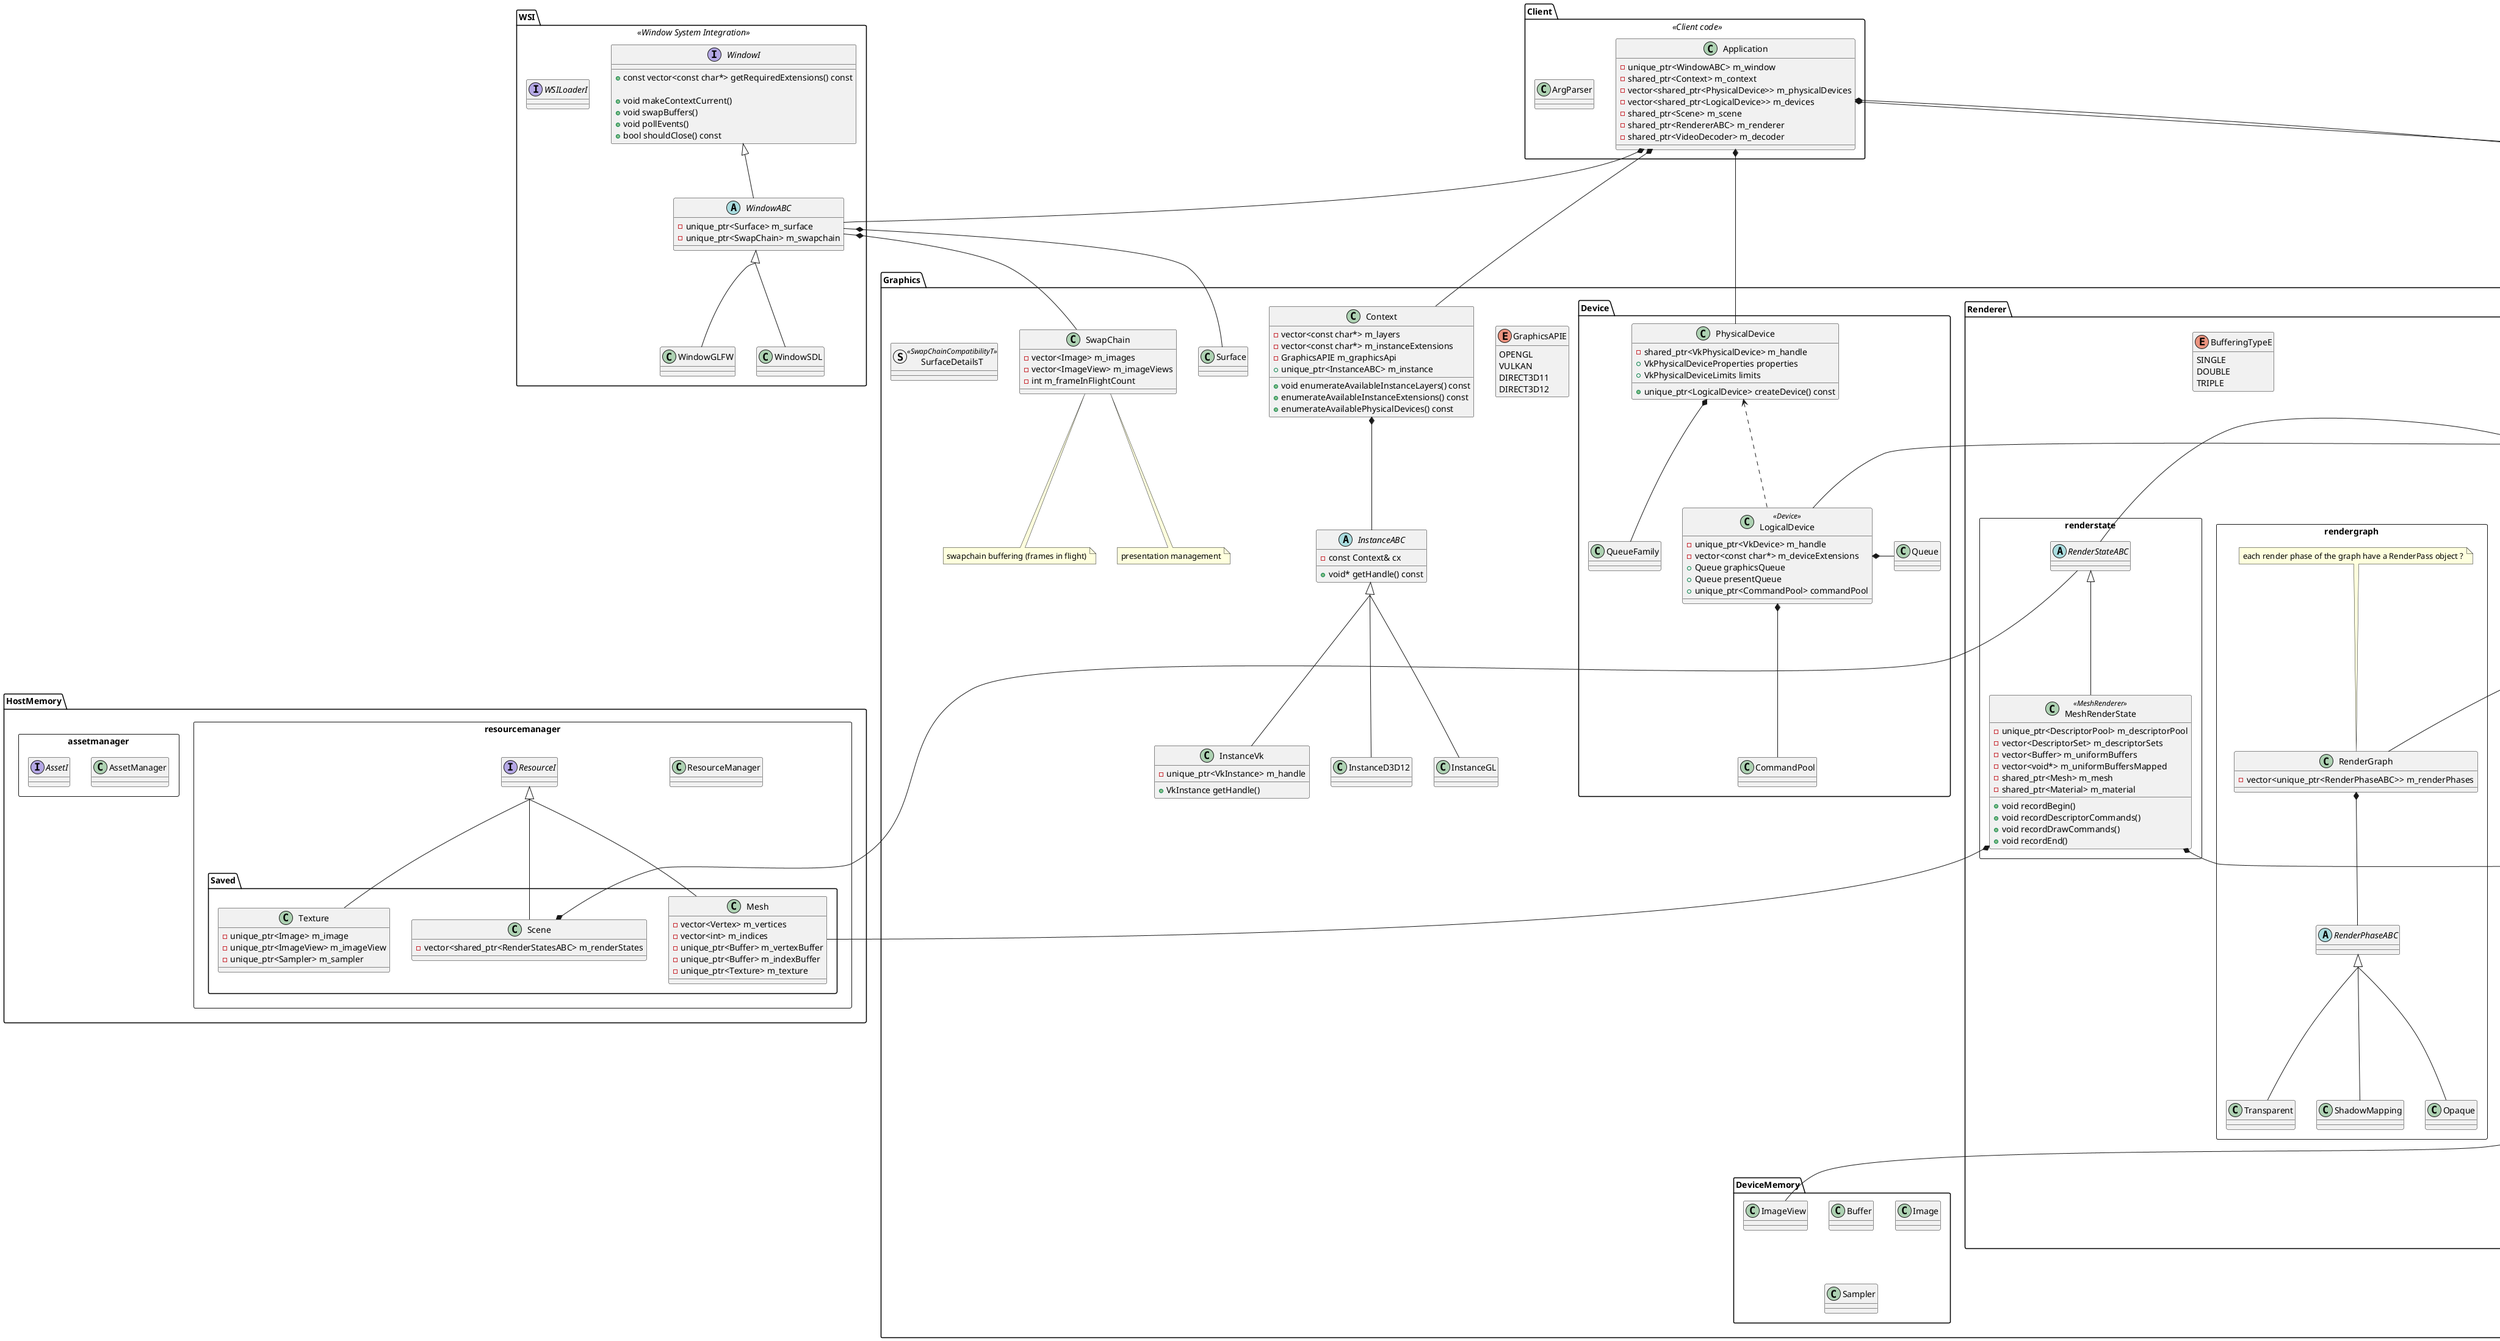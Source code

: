 @startuml Application Architecture
skinparam groupInheritance 2

package WSI << Window System Integration >>
{
    interface WindowI
    {
        + const vector<const char*> getRequiredExtensions() const

        + void makeContextCurrent()
        + void swapBuffers()
        + void pollEvents()
        + bool shouldClose() const
    }
    abstract WindowABC
    {
        - unique_ptr<Surface> m_surface
        - unique_ptr<SwapChain> m_swapchain
    }
    WindowI <|-- WindowABC

    class WindowSDL
    WindowABC <|-- WindowSDL
    class WindowGLFW
    WindowABC <|-- WindowGLFW

    interface WSILoaderI
}

package Client << Client code >>
{
    class Application
    {
        - unique_ptr<WindowABC> m_window
        - shared_ptr<Context> m_context
        - vector<shared_ptr<PhysicalDevice>> m_physicalDevices
        - vector<shared_ptr<LogicalDevice>> m_devices
        - shared_ptr<Scene> m_scene
        - shared_ptr<RendererABC> m_renderer
        - shared_ptr<VideoDecoder> m_decoder
    }
    Application *-- WindowABC
    class ArgParser
}

package Graphics
{
    enum GraphicsAPIE
    {
        OPENGL
        VULKAN
        DIRECT3D11
        DIRECT3D12
    }
    hide GraphicsAPIE methods

    class Context
    {
        - vector<const char*> m_layers
        - vector<const char*> m_instanceExtensions
        - GraphicsAPIE m_graphicsApi
        + unique_ptr<InstanceABC> m_instance

        + void enumerateAvailableInstanceLayers() const
        + enumerateAvailableInstanceExtensions() const
        + enumerateAvailablePhysicalDevices() const
    }
    Application *-- Context

    abstract InstanceABC
    {
        - const Context& cx

        + void* getHandle() const
    }
    Context *-- InstanceABC
    class InstanceVk
    {
        - unique_ptr<VkInstance> m_handle

        + VkInstance getHandle()
    }
    InstanceABC <|-- InstanceVk
    class InstanceD3D12
    InstanceABC <|-- InstanceD3D12
    class InstanceGL
    InstanceABC <|-- InstanceGL

    class SwapChain
    {
        - vector<Image> m_images
        - vector<ImageView> m_imageViews
        - int m_frameInFlightCount
    }
    note bottom of SwapChain : swapchain buffering (frames in flight)
    note bottom of SwapChain : presentation management
    WindowABC *-- SwapChain
    class Surface
    WindowABC *-- Surface
    struct SurfaceDetailsT << SwapChainCompatibilityT >>

    package Device
    {
        class PhysicalDevice
        {
            - shared_ptr<VkPhysicalDevice> m_handle
            + VkPhysicalDeviceProperties properties
            + VkPhysicalDeviceLimits limits

            + unique_ptr<LogicalDevice> createDevice() const
        }
        Application *-- PhysicalDevice
        class QueueFamily
        PhysicalDevice *-- QueueFamily

        class LogicalDevice << Device >>
        {
            - unique_ptr<VkDevice> m_handle
            - vector<const char*> m_deviceExtensions
            + Queue graphicsQueue
            + Queue presentQueue
            + unique_ptr<CommandPool> commandPool
        }
        Application *-- LogicalDevice
        LogicalDevice .up.> PhysicalDevice

        class Queue
        LogicalDevice *-right- Queue
        class CommandPool
        LogicalDevice *-- CommandPool
    }

    package DeviceMemory
    {
        class Buffer
        class Image
        class ImageView
        class Sampler
    }

    package DeviceAsset
    {
        class VertexBuffer
        class UniformBuffer

        class Texture
        {
            + shared_ptr<Image> image
            + unique_ptr<ImageView> imageView
            + unique_ptr<Sampler> sampler
        }

        package pipeline << Rectangle >>
        {
            class Pipeline
            {
                - unique_ptr<Shader> m_shader
                - unique_ptr<PipelineLayout> m_pipelineLayout
            }
            class Shader
            Pipeline *-- Shader
            class PipelineLayout
            {
                - unique_ptr<PipelineLayout> m_handle
                - vector<DescriptorSetLayoutBinding> m_descriptorSetLayoutBindings
                - vector<DescriptorSetLayout> m_descriptorSetLayouts
            }
            Pipeline *-- PipelineLayout
        }

    }

    package Renderer
    {
        enum BufferingTypeE
        {
            SINGLE
            DOUBLE
            TRIPLE
        }
        hide BufferingTypeE methods

        package renderer << Rectangle >>
        {
            abstract RendererABC
            {
                # vector<BackBuffer> m_backBuffers
                # BufferingTypeE m_bufferingType
                # vector<shared_ptr<RenderStateABC>> m_renderStates
                # vector<shared_ptr<Pipeline>> m_pipelines
                # unique_ptr<RenderGraph> m_renderGraph

                + uint32_t acquireBackBuffer()

                + void recordBegin()
                + void recordEnd()

                + void submitBackBuffer()
                + void presentBackBuffer()
                + void swapBuffers()
            }
            note top : updated in the Render Thread with all the updated Render States
            Application *-- RendererABC
            RendererABC *-- Pipeline

            class DynamicRenderer
            note bottom : VK_KHR_dynamic_rendering extension
            RendererABC <|-- DynamicRenderer
            class LegacyRenderer << RenderPassBasedRenderer >>
            {
                - shared_ptr<RenderPass> m_renderPass
            }
            note left : with render passes
            RendererABC <|-- LegacyRenderer

            class RenderPass
            {
                - vector<unique_ptr<Framebuffer>> m_framebuffer
            }
            note bottom : as much framebuffers as there are frames in flight
            LegacyRenderer *-- RenderPass
            Pipeline .. RenderPass
            interface FramebufferI
            LegacyRenderer *-- FramebufferI
            FramebufferI ..> RenderPass
            class ImageFramebuffer
            {
                - shared_ptr<ImageView> m_imageView
                - shared_ptr<RenderPass> m_renderPass
            }
            note bottom : image view from swap chain or whatever image handling system
            FramebufferI <|-- ImageFramebuffer
            ImageFramebuffer *-- ImageView
            class ImageLessFramebuffer
            note bottom : VK_KHR_imageless_framebuffer extension
            FramebufferI <|-- ImageLessFramebuffer

            class BackBuffer
            {
                + unique_ptr<CommandBuffer> commandBuffer
                + unique_ptr<Semaphore> acquireSemaphore
                + unique_ptr<Semaphore> renderSemaphore
                + unique_ptr<Fence> inFlightFence
            }
            RendererABC *-right- BackBuffer
        }

        package rendergraph << Rectangle >>
        {
            class RenderGraph
            {
                - vector<unique_ptr<RenderPhaseABC>> m_renderPhases
            }
            note top : each render phase of the graph have a RenderPass object ?
            RendererABC *-- RenderGraph

            abstract RenderPhaseABC
            RenderGraph *-- RenderPhaseABC
            class Opaque
            RenderPhaseABC <|-- Opaque
            class Transparent
            RenderPhaseABC <|-- Transparent
            class ShadowMapping
            RenderPhaseABC <|-- ShadowMapping
        }

        package renderstate << Rectangle >>
        {
            abstract RenderStateABC
            RendererABC *-right- RenderStateABC
            class MeshRenderState << MeshRenderer >>
            {
                - unique_ptr<DescriptorPool> m_descriptorPool
                - vector<DescriptorSet> m_descriptorSets
                - vector<Buffer> m_uniformBuffers
                - vector<void*> m_uniformBuffersMapped
                - shared_ptr<Mesh> m_mesh
                - shared_ptr<Material> m_material

                + void recordBegin()
                + void recordDescriptorCommands()
                + void recordDrawCommands()
                + void recordEnd()
            }
            RenderStateABC <|-- MeshRenderState
        }
        class Material
        {
            - vector<Texture> m_textures
            - shared_ptr<Pipeline> m_pipeline
        }
        MeshRenderState *-- Material
        Material ..> Pipeline
        Material *-- Texture
    }
}

package Engine
{
    class Transform
    {
        + vec3 position
        + quaternion rotation
        + vec3 scale
    }
    class Object
    class WorldObject
    {
        # Transform m_transform
    }
    Object <|-- WorldObject
    class Camera
    WorldObject <|-- Camera

    package EngineTypes
    {
        class Color

        class Vertex
        class VertexDesc

        class Uniform
        class UniformDesc
    }
}

package HostMemory
{
    package resourcemanager << Rectangle >>
    {
        class ResourceManager
        interface ResourceI

        package Saved
        {
            class Mesh
            {
                - vector<Vertex> m_vertices
                - vector<int> m_indices
                - unique_ptr<Buffer> m_vertexBuffer
                - unique_ptr<Buffer> m_indexBuffer
                - unique_ptr<Texture> m_texture
            }
            ResourceI <|-- Mesh
            MeshRenderState *-- Mesh
            class Texture
            {
                - unique_ptr<Image> m_image
                - unique_ptr<ImageView> m_imageView
                - unique_ptr<Sampler> m_sampler
            }
            ResourceI <|-- Texture
            class Scene
            {
                - vector<shared_ptr<RenderStatesABC> m_renderStates
            }
            Scene *-left- RenderStateABC
            ResourceI <|-- Scene
        }
    }
    package assetmanager << Rectangle >>
    {
        class AssetManager
        interface AssetI
    }
}

package Video
{
    class VideoDecoder

    class HardwareVideoDecoder
    class Slot
    HardwareVideoDecoder *-right- Slot
    class Frame
    Slot *-right- Frame
}

@enduml
